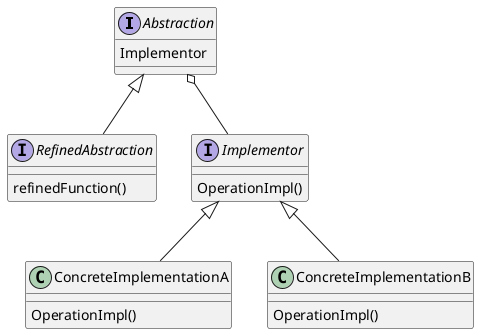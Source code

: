 @startuml

interface Abstraction {
    Implementor
}

interface RefinedAbstraction {
    refinedFunction()
}
Abstraction <|-- RefinedAbstraction

interface Implementor {
    OperationImpl()
}
Abstraction o-- Implementor

class ConcreteImplementationA {
    OperationImpl()
}
class ConcreteImplementationB {
    OperationImpl()
}
Implementor <|-- ConcreteImplementationA
Implementor <|-- ConcreteImplementationB

@enduml